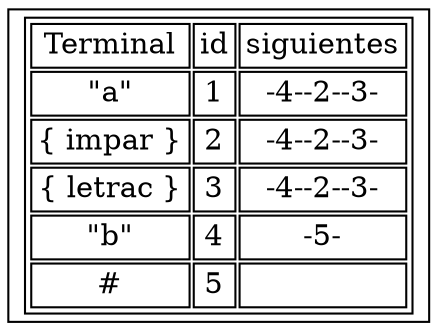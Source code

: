 digraph G{
node [shape=record];
table [ label = <
<table>
<tr><td>Terminal</td><td>id</td><td>siguientes</td></tr>
<tr>
<td>"a"</td><td>1</td><td>-4--2--3-</td>
</tr>
<tr>
<td>\{ impar \}</td><td>2</td><td>-4--2--3-</td>
</tr>
<tr>
<td>\{ letrac \}</td><td>3</td><td>-4--2--3-</td>
</tr>
<tr>
<td>"b"</td><td>4</td><td>-5-</td>
</tr>
<tr>
<td>#</td><td>5</td><td></td>
</tr>
</table>> ]
}
